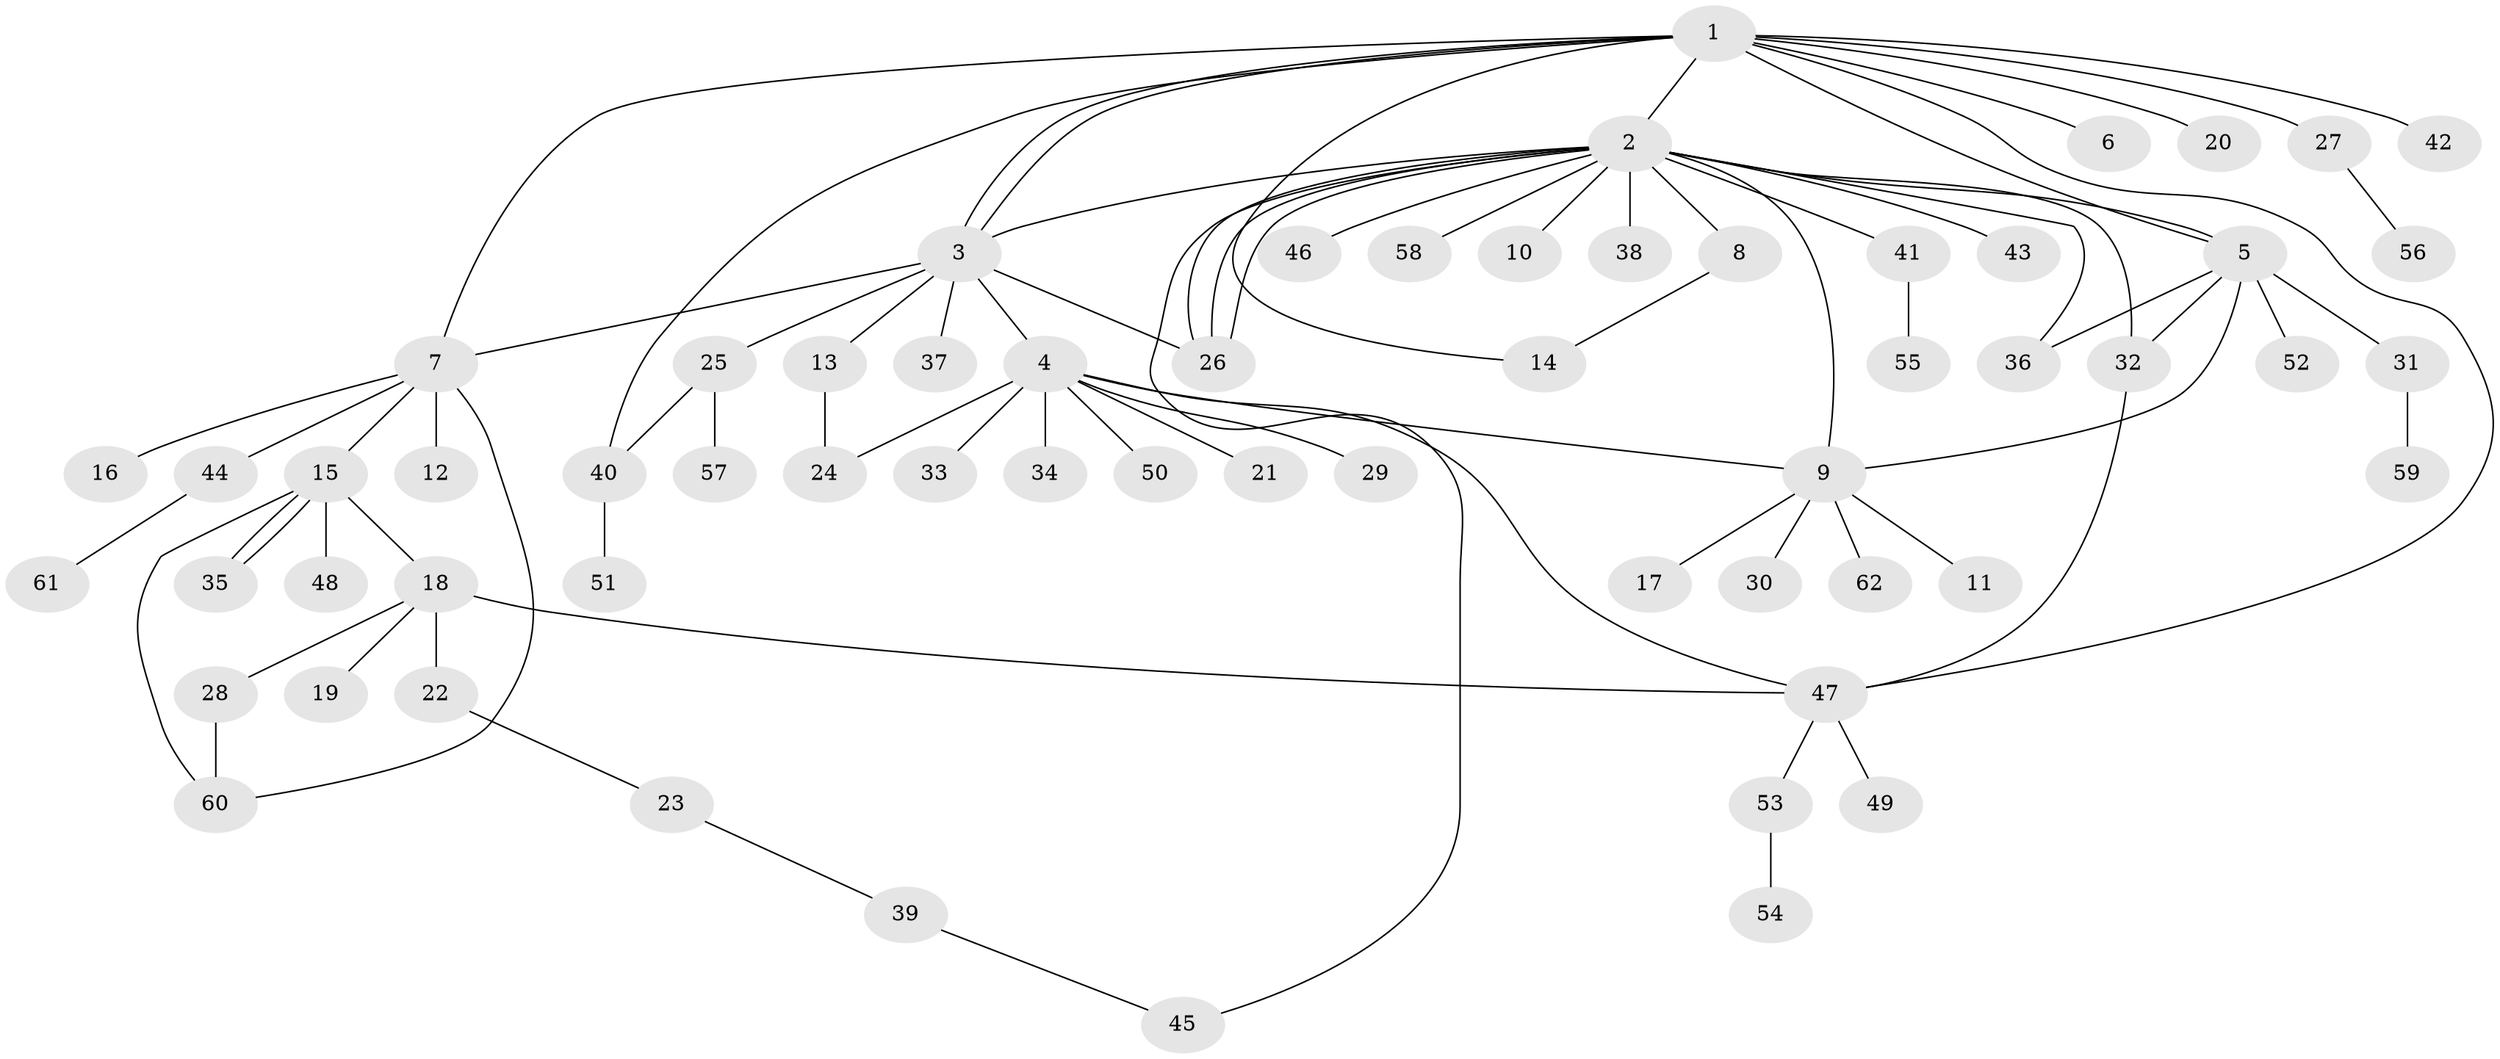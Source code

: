 // coarse degree distribution, {10: 0.022727272727272728, 15: 0.022727272727272728, 13: 0.022727272727272728, 14: 0.022727272727272728, 6: 0.022727272727272728, 1: 0.6136363636363636, 2: 0.11363636363636363, 4: 0.09090909090909091, 3: 0.045454545454545456, 5: 0.022727272727272728}
// Generated by graph-tools (version 1.1) at 2025/51/02/27/25 19:51:57]
// undirected, 62 vertices, 82 edges
graph export_dot {
graph [start="1"]
  node [color=gray90,style=filled];
  1;
  2;
  3;
  4;
  5;
  6;
  7;
  8;
  9;
  10;
  11;
  12;
  13;
  14;
  15;
  16;
  17;
  18;
  19;
  20;
  21;
  22;
  23;
  24;
  25;
  26;
  27;
  28;
  29;
  30;
  31;
  32;
  33;
  34;
  35;
  36;
  37;
  38;
  39;
  40;
  41;
  42;
  43;
  44;
  45;
  46;
  47;
  48;
  49;
  50;
  51;
  52;
  53;
  54;
  55;
  56;
  57;
  58;
  59;
  60;
  61;
  62;
  1 -- 2;
  1 -- 3;
  1 -- 3;
  1 -- 5;
  1 -- 6;
  1 -- 7;
  1 -- 14;
  1 -- 20;
  1 -- 27;
  1 -- 40;
  1 -- 42;
  1 -- 47;
  2 -- 3;
  2 -- 5;
  2 -- 8;
  2 -- 9;
  2 -- 10;
  2 -- 26;
  2 -- 26;
  2 -- 26;
  2 -- 32;
  2 -- 36;
  2 -- 38;
  2 -- 41;
  2 -- 43;
  2 -- 45;
  2 -- 46;
  2 -- 58;
  3 -- 4;
  3 -- 7;
  3 -- 13;
  3 -- 25;
  3 -- 26;
  3 -- 37;
  4 -- 9;
  4 -- 21;
  4 -- 24;
  4 -- 29;
  4 -- 33;
  4 -- 34;
  4 -- 47;
  4 -- 50;
  5 -- 9;
  5 -- 31;
  5 -- 32;
  5 -- 36;
  5 -- 52;
  7 -- 12;
  7 -- 15;
  7 -- 16;
  7 -- 44;
  7 -- 60;
  8 -- 14;
  9 -- 11;
  9 -- 17;
  9 -- 30;
  9 -- 62;
  13 -- 24;
  15 -- 18;
  15 -- 35;
  15 -- 35;
  15 -- 48;
  15 -- 60;
  18 -- 19;
  18 -- 22;
  18 -- 28;
  18 -- 47;
  22 -- 23;
  23 -- 39;
  25 -- 40;
  25 -- 57;
  27 -- 56;
  28 -- 60;
  31 -- 59;
  32 -- 47;
  39 -- 45;
  40 -- 51;
  41 -- 55;
  44 -- 61;
  47 -- 49;
  47 -- 53;
  53 -- 54;
}
